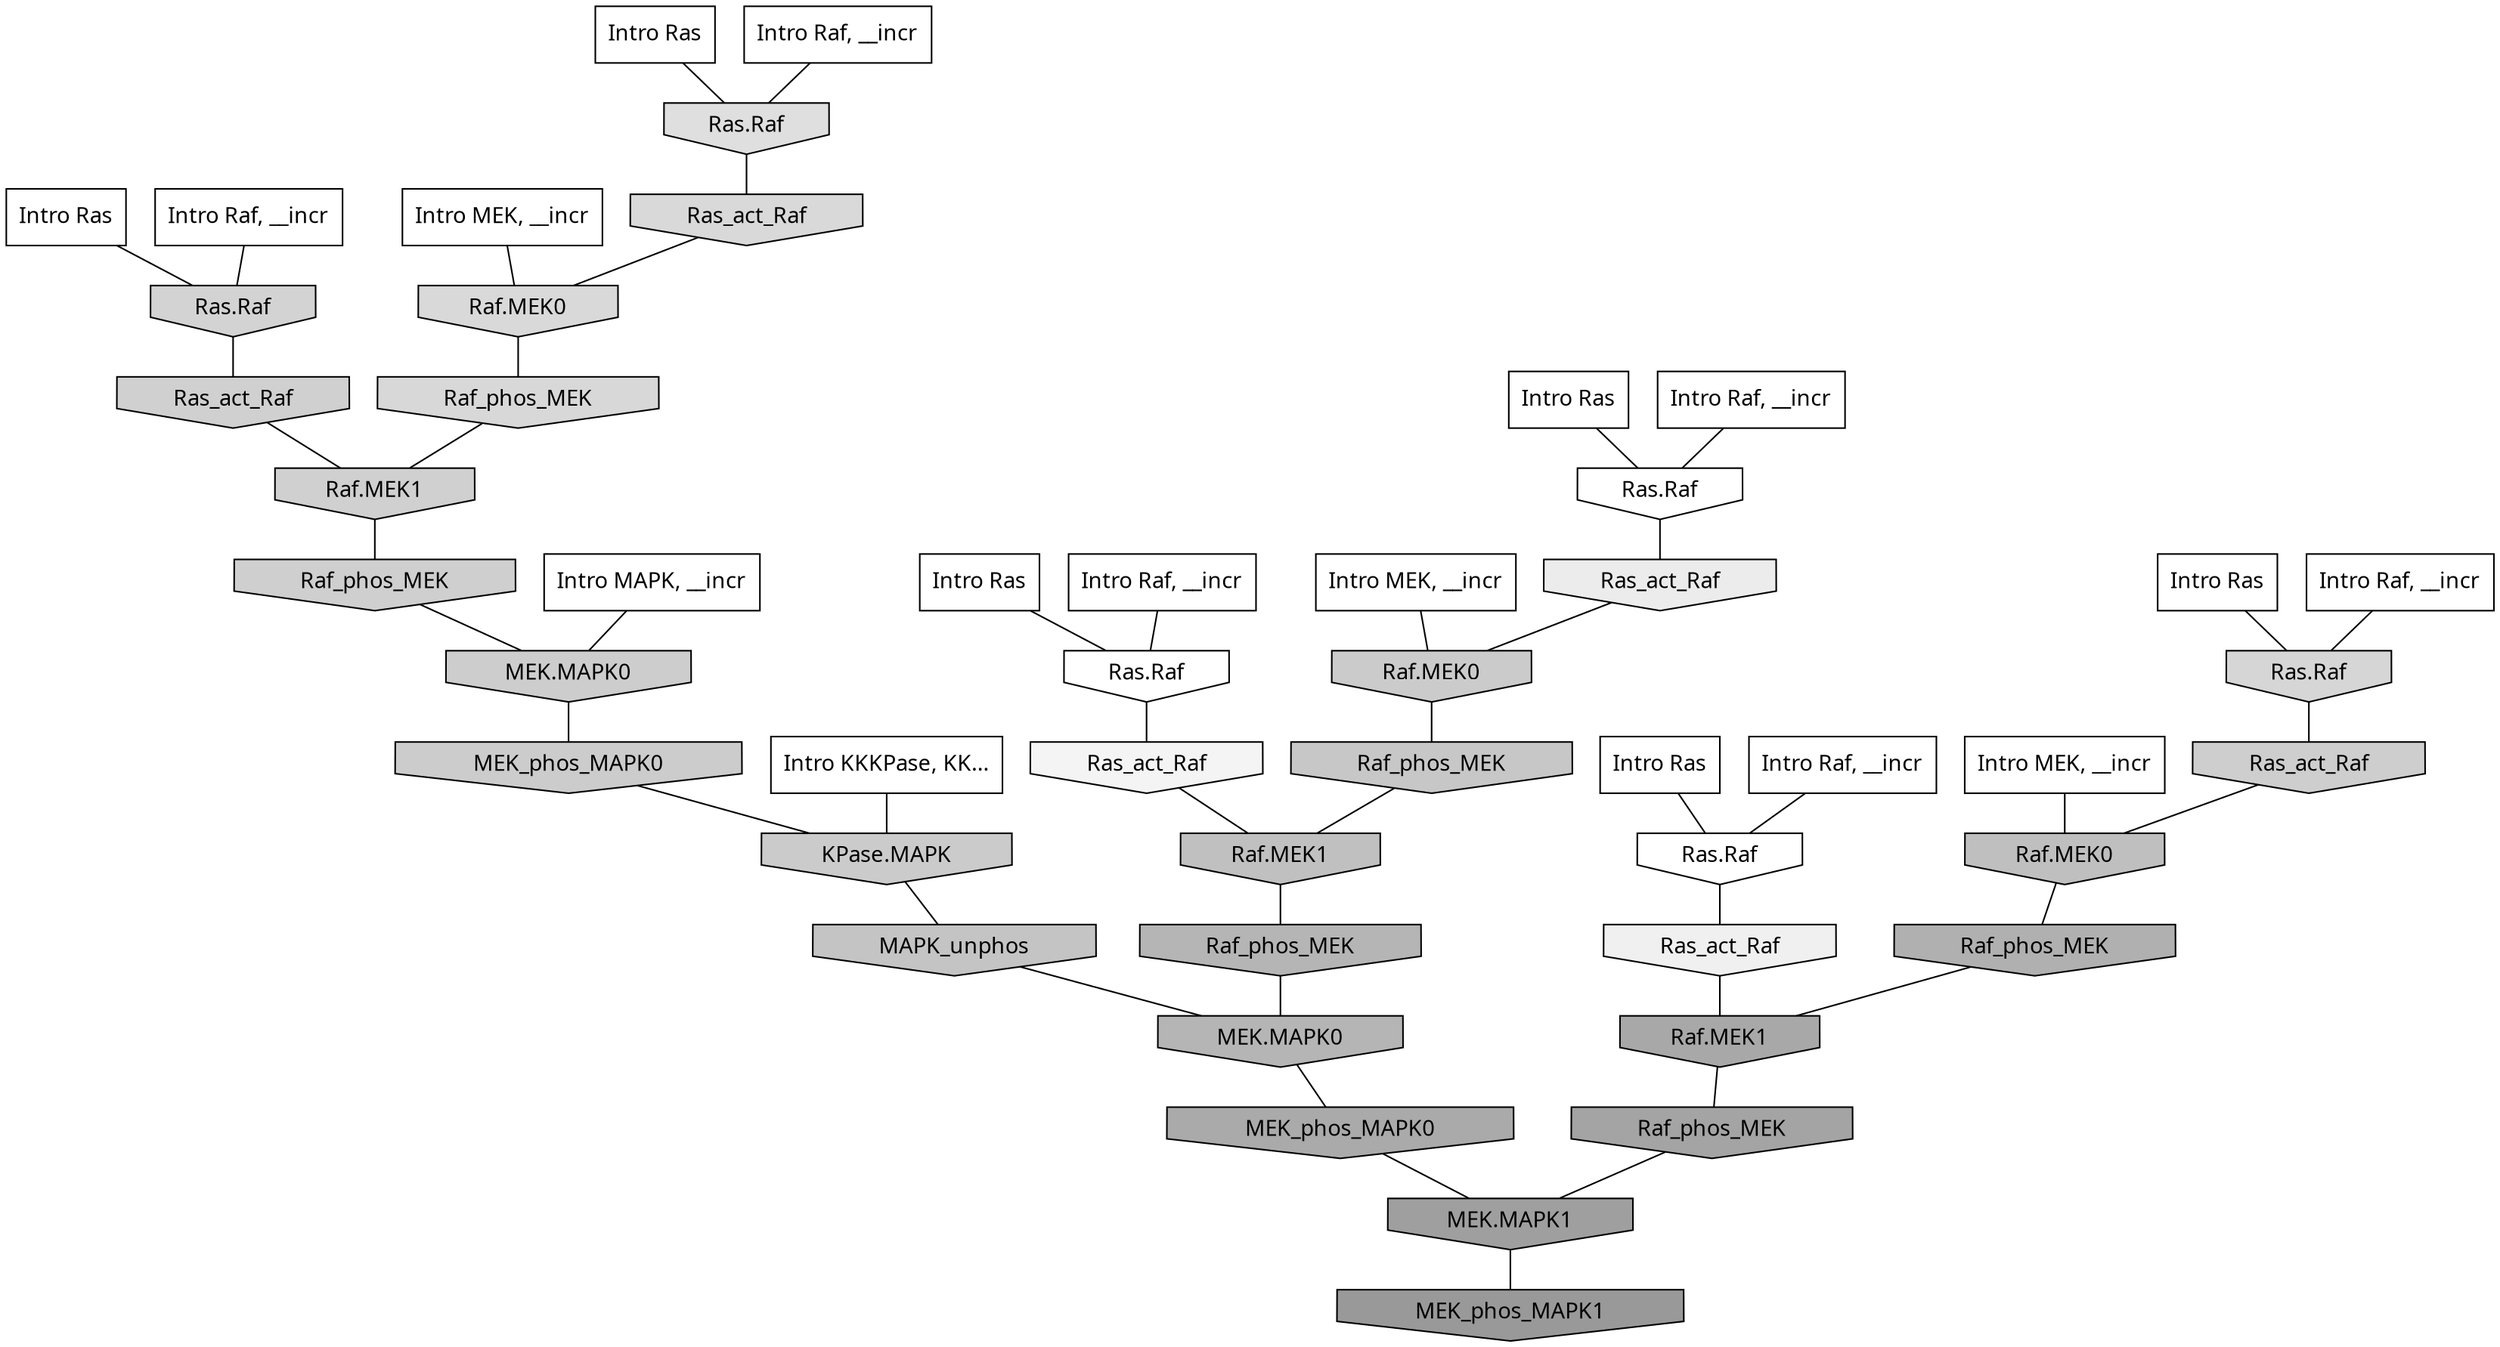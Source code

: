 digraph G{
  rankdir="TB";
  ranksep=0.30;
  node [fontname="CMU Serif"];
  edge [fontname="CMU Serif"];
  
  4 [label="Intro Ras", shape=rectangle, style=filled, fillcolor="0.000 0.000 1.000"]
  
  13 [label="Intro Ras", shape=rectangle, style=filled, fillcolor="0.000 0.000 1.000"]
  
  47 [label="Intro Ras", shape=rectangle, style=filled, fillcolor="0.000 0.000 1.000"]
  
  52 [label="Intro Ras", shape=rectangle, style=filled, fillcolor="0.000 0.000 1.000"]
  
  73 [label="Intro Ras", shape=rectangle, style=filled, fillcolor="0.000 0.000 1.000"]
  
  76 [label="Intro Ras", shape=rectangle, style=filled, fillcolor="0.000 0.000 1.000"]
  
  129 [label="Intro Raf, __incr", shape=rectangle, style=filled, fillcolor="0.000 0.000 1.000"]
  
  264 [label="Intro Raf, __incr", shape=rectangle, style=filled, fillcolor="0.000 0.000 1.000"]
  
  359 [label="Intro Raf, __incr", shape=rectangle, style=filled, fillcolor="0.000 0.000 1.000"]
  
  509 [label="Intro Raf, __incr", shape=rectangle, style=filled, fillcolor="0.000 0.000 1.000"]
  
  616 [label="Intro Raf, __incr", shape=rectangle, style=filled, fillcolor="0.000 0.000 1.000"]
  
  639 [label="Intro Raf, __incr", shape=rectangle, style=filled, fillcolor="0.000 0.000 1.000"]
  
  1266 [label="Intro MEK, __incr", shape=rectangle, style=filled, fillcolor="0.000 0.000 1.000"]
  
  1729 [label="Intro MEK, __incr", shape=rectangle, style=filled, fillcolor="0.000 0.000 1.000"]
  
  2072 [label="Intro MEK, __incr", shape=rectangle, style=filled, fillcolor="0.000 0.000 1.000"]
  
  2763 [label="Intro MAPK, __incr", shape=rectangle, style=filled, fillcolor="0.000 0.000 1.000"]
  
  3184 [label="Intro KKKPase, KK...", shape=rectangle, style=filled, fillcolor="0.000 0.000 1.000"]
  
  3227 [label="Ras.Raf", shape=invhouse, style=filled, fillcolor="0.000 0.000 1.000"]
  
  3254 [label="Ras.Raf", shape=invhouse, style=filled, fillcolor="0.000 0.000 1.000"]
  
  3284 [label="Ras.Raf", shape=invhouse, style=filled, fillcolor="0.000 0.000 1.000"]
  
  3653 [label="Ras_act_Raf", shape=invhouse, style=filled, fillcolor="0.000 0.000 0.954"]
  
  3823 [label="Ras_act_Raf", shape=invhouse, style=filled, fillcolor="0.000 0.000 0.940"]
  
  4133 [label="Ras_act_Raf", shape=invhouse, style=filled, fillcolor="0.000 0.000 0.922"]
  
  4921 [label="Ras.Raf", shape=invhouse, style=filled, fillcolor="0.000 0.000 0.874"]
  
  5338 [label="Ras_act_Raf", shape=invhouse, style=filled, fillcolor="0.000 0.000 0.851"]
  
  5340 [label="Raf.MEK0", shape=invhouse, style=filled, fillcolor="0.000 0.000 0.851"]
  
  5437 [label="Raf_phos_MEK", shape=invhouse, style=filled, fillcolor="0.000 0.000 0.846"]
  
  5559 [label="Ras.Raf", shape=invhouse, style=filled, fillcolor="0.000 0.000 0.837"]
  
  5787 [label="Ras.Raf", shape=invhouse, style=filled, fillcolor="0.000 0.000 0.827"]
  
  6018 [label="Ras_act_Raf", shape=invhouse, style=filled, fillcolor="0.000 0.000 0.815"]
  
  6025 [label="Raf.MEK1", shape=invhouse, style=filled, fillcolor="0.000 0.000 0.814"]
  
  6093 [label="Raf_phos_MEK", shape=invhouse, style=filled, fillcolor="0.000 0.000 0.811"]
  
  6223 [label="Ras_act_Raf", shape=invhouse, style=filled, fillcolor="0.000 0.000 0.805"]
  
  6268 [label="MEK.MAPK0", shape=invhouse, style=filled, fillcolor="0.000 0.000 0.803"]
  
  6432 [label="MEK_phos_MAPK0", shape=invhouse, style=filled, fillcolor="0.000 0.000 0.797"]
  
  6473 [label="Raf.MEK0", shape=invhouse, style=filled, fillcolor="0.000 0.000 0.796"]
  
  6475 [label="KPase.MAPK", shape=invhouse, style=filled, fillcolor="0.000 0.000 0.795"]
  
  6944 [label="Raf_phos_MEK", shape=invhouse, style=filled, fillcolor="0.000 0.000 0.779"]
  
  7385 [label="MAPK_unphos", shape=invhouse, style=filled, fillcolor="0.000 0.000 0.766"]
  
  7819 [label="Raf.MEK1", shape=invhouse, style=filled, fillcolor="0.000 0.000 0.753"]
  
  8009 [label="Raf.MEK0", shape=invhouse, style=filled, fillcolor="0.000 0.000 0.747"]
  
  9491 [label="Raf_phos_MEK", shape=invhouse, style=filled, fillcolor="0.000 0.000 0.708"]
  
  9493 [label="MEK.MAPK0", shape=invhouse, style=filled, fillcolor="0.000 0.000 0.708"]
  
  10512 [label="Raf_phos_MEK", shape=invhouse, style=filled, fillcolor="0.000 0.000 0.688"]
  
  11722 [label="MEK_phos_MAPK0", shape=invhouse, style=filled, fillcolor="0.000 0.000 0.666"]
  
  12159 [label="Raf.MEK1", shape=invhouse, style=filled, fillcolor="0.000 0.000 0.659"]
  
  13341 [label="Raf_phos_MEK", shape=invhouse, style=filled, fillcolor="0.000 0.000 0.641"]
  
  14597 [label="MEK.MAPK1", shape=invhouse, style=filled, fillcolor="0.000 0.000 0.625"]
  
  16094 [label="MEK_phos_MAPK1", shape=invhouse, style=filled, fillcolor="0.000 0.000 0.600"]
  
  
  14597 -> 16094 [dir=none, color="0.000 0.000 0.000"] 
  13341 -> 14597 [dir=none, color="0.000 0.000 0.000"] 
  12159 -> 13341 [dir=none, color="0.000 0.000 0.000"] 
  11722 -> 14597 [dir=none, color="0.000 0.000 0.000"] 
  10512 -> 12159 [dir=none, color="0.000 0.000 0.000"] 
  9493 -> 11722 [dir=none, color="0.000 0.000 0.000"] 
  9491 -> 9493 [dir=none, color="0.000 0.000 0.000"] 
  8009 -> 10512 [dir=none, color="0.000 0.000 0.000"] 
  7819 -> 9491 [dir=none, color="0.000 0.000 0.000"] 
  7385 -> 9493 [dir=none, color="0.000 0.000 0.000"] 
  6944 -> 7819 [dir=none, color="0.000 0.000 0.000"] 
  6475 -> 7385 [dir=none, color="0.000 0.000 0.000"] 
  6473 -> 6944 [dir=none, color="0.000 0.000 0.000"] 
  6432 -> 6475 [dir=none, color="0.000 0.000 0.000"] 
  6268 -> 6432 [dir=none, color="0.000 0.000 0.000"] 
  6223 -> 8009 [dir=none, color="0.000 0.000 0.000"] 
  6093 -> 6268 [dir=none, color="0.000 0.000 0.000"] 
  6025 -> 6093 [dir=none, color="0.000 0.000 0.000"] 
  6018 -> 6025 [dir=none, color="0.000 0.000 0.000"] 
  5787 -> 6018 [dir=none, color="0.000 0.000 0.000"] 
  5559 -> 6223 [dir=none, color="0.000 0.000 0.000"] 
  5437 -> 6025 [dir=none, color="0.000 0.000 0.000"] 
  5340 -> 5437 [dir=none, color="0.000 0.000 0.000"] 
  5338 -> 5340 [dir=none, color="0.000 0.000 0.000"] 
  4921 -> 5338 [dir=none, color="0.000 0.000 0.000"] 
  4133 -> 6473 [dir=none, color="0.000 0.000 0.000"] 
  3823 -> 12159 [dir=none, color="0.000 0.000 0.000"] 
  3653 -> 7819 [dir=none, color="0.000 0.000 0.000"] 
  3284 -> 3653 [dir=none, color="0.000 0.000 0.000"] 
  3254 -> 3823 [dir=none, color="0.000 0.000 0.000"] 
  3227 -> 4133 [dir=none, color="0.000 0.000 0.000"] 
  3184 -> 6475 [dir=none, color="0.000 0.000 0.000"] 
  2763 -> 6268 [dir=none, color="0.000 0.000 0.000"] 
  2072 -> 8009 [dir=none, color="0.000 0.000 0.000"] 
  1729 -> 6473 [dir=none, color="0.000 0.000 0.000"] 
  1266 -> 5340 [dir=none, color="0.000 0.000 0.000"] 
  639 -> 3254 [dir=none, color="0.000 0.000 0.000"] 
  616 -> 5559 [dir=none, color="0.000 0.000 0.000"] 
  509 -> 3227 [dir=none, color="0.000 0.000 0.000"] 
  359 -> 3284 [dir=none, color="0.000 0.000 0.000"] 
  264 -> 5787 [dir=none, color="0.000 0.000 0.000"] 
  129 -> 4921 [dir=none, color="0.000 0.000 0.000"] 
  76 -> 3254 [dir=none, color="0.000 0.000 0.000"] 
  73 -> 3284 [dir=none, color="0.000 0.000 0.000"] 
  52 -> 4921 [dir=none, color="0.000 0.000 0.000"] 
  47 -> 3227 [dir=none, color="0.000 0.000 0.000"] 
  13 -> 5559 [dir=none, color="0.000 0.000 0.000"] 
  4 -> 5787 [dir=none, color="0.000 0.000 0.000"] 
  
  }
